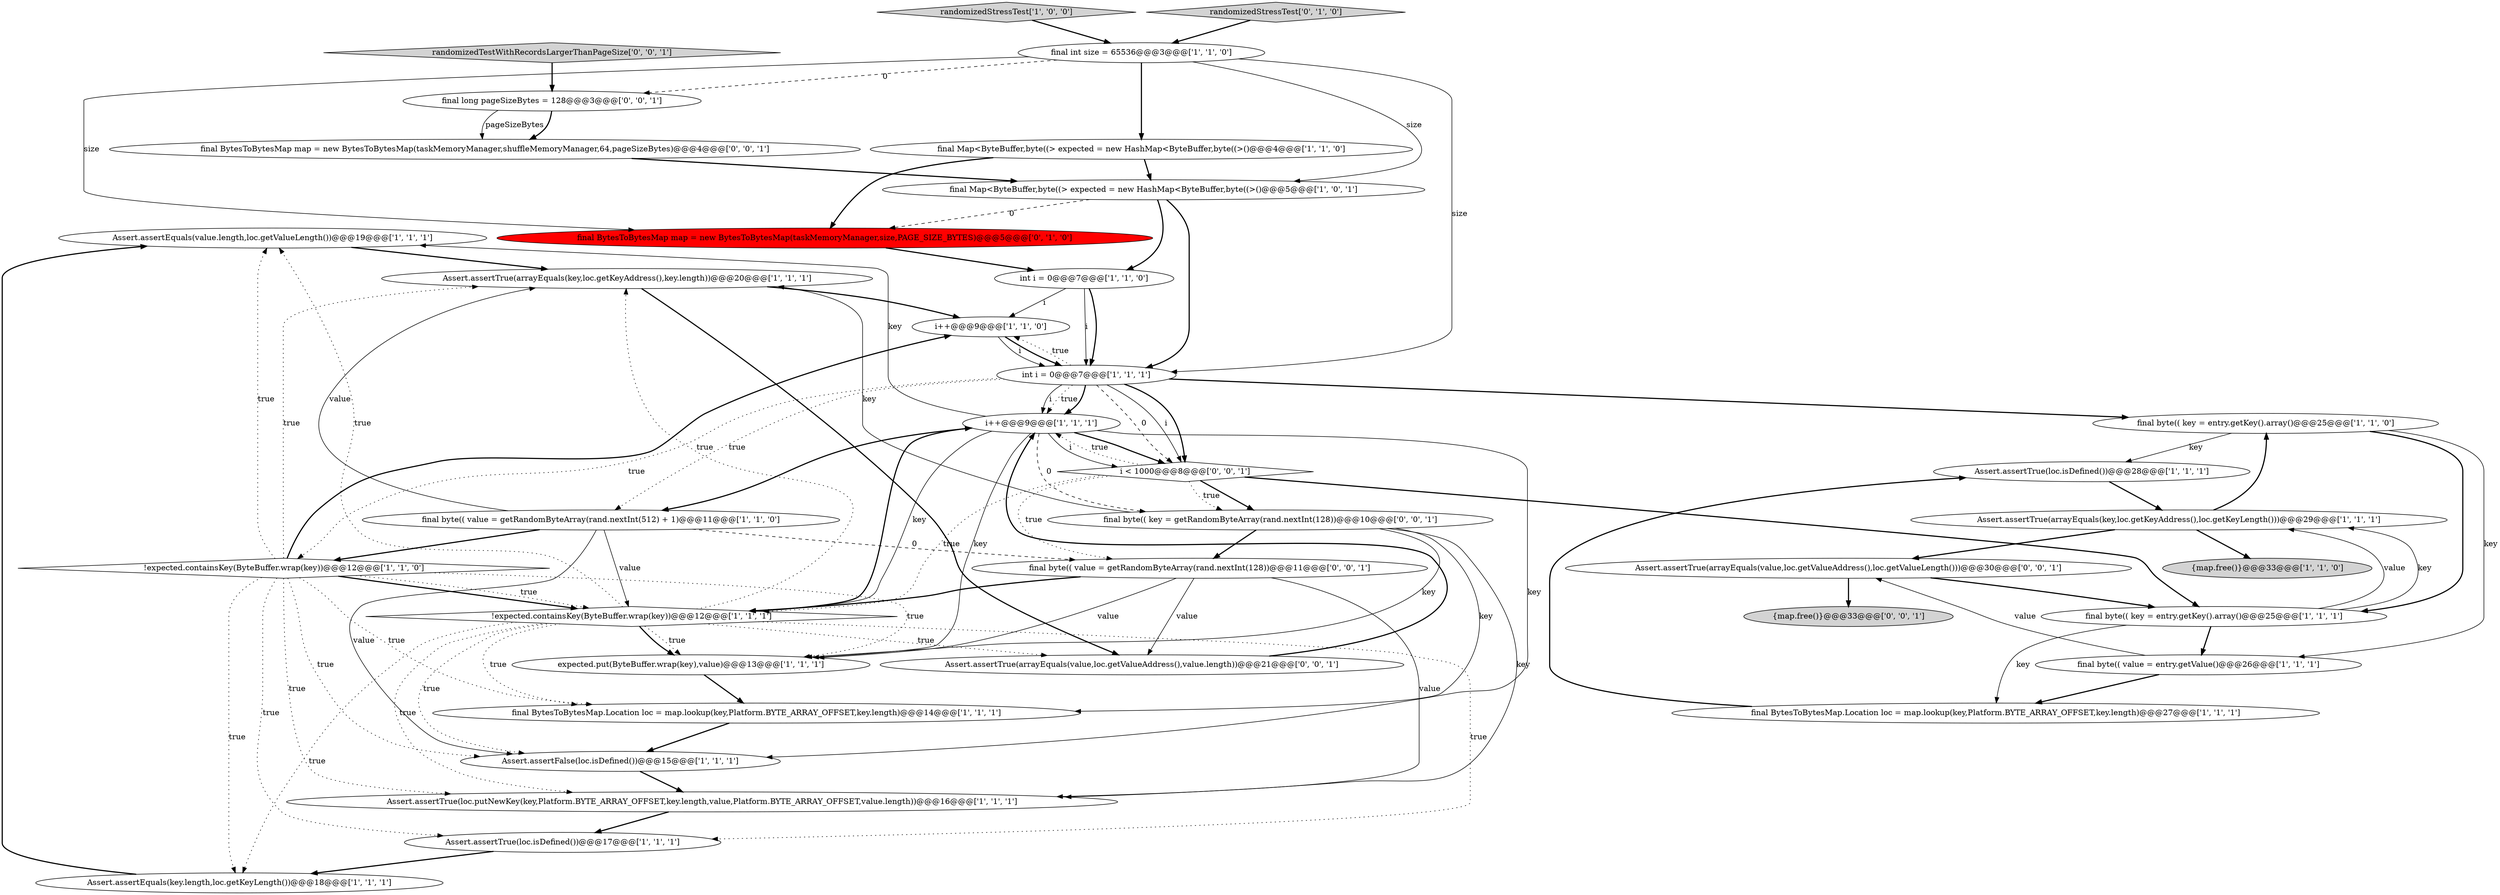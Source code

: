 digraph {
13 [style = filled, label = "Assert.assertEquals(value.length,loc.getValueLength())@@@19@@@['1', '1', '1']", fillcolor = white, shape = ellipse image = "AAA0AAABBB1BBB"];
7 [style = filled, label = "final Map<ByteBuffer,byte((> expected = new HashMap<ByteBuffer,byte((>()@@@4@@@['1', '1', '0']", fillcolor = white, shape = ellipse image = "AAA0AAABBB1BBB"];
10 [style = filled, label = "final int size = 65536@@@3@@@['1', '1', '0']", fillcolor = white, shape = ellipse image = "AAA0AAABBB1BBB"];
28 [style = filled, label = "randomizedTestWithRecordsLargerThanPageSize['0', '0', '1']", fillcolor = lightgray, shape = diamond image = "AAA0AAABBB3BBB"];
30 [style = filled, label = "final long pageSizeBytes = 128@@@3@@@['0', '0', '1']", fillcolor = white, shape = ellipse image = "AAA0AAABBB3BBB"];
19 [style = filled, label = "Assert.assertTrue(loc.isDefined())@@@17@@@['1', '1', '1']", fillcolor = white, shape = ellipse image = "AAA0AAABBB1BBB"];
5 [style = filled, label = "Assert.assertTrue(loc.isDefined())@@@28@@@['1', '1', '1']", fillcolor = white, shape = ellipse image = "AAA0AAABBB1BBB"];
25 [style = filled, label = "Assert.assertTrue(arrayEquals(key,loc.getKeyAddress(),loc.getKeyLength()))@@@29@@@['1', '1', '1']", fillcolor = white, shape = ellipse image = "AAA0AAABBB1BBB"];
26 [style = filled, label = "final BytesToBytesMap map = new BytesToBytesMap(taskMemoryManager,size,PAGE_SIZE_BYTES)@@@5@@@['0', '1', '0']", fillcolor = red, shape = ellipse image = "AAA1AAABBB2BBB"];
3 [style = filled, label = "Assert.assertTrue(arrayEquals(key,loc.getKeyAddress(),key.length))@@@20@@@['1', '1', '1']", fillcolor = white, shape = ellipse image = "AAA0AAABBB1BBB"];
14 [style = filled, label = "final BytesToBytesMap.Location loc = map.lookup(key,Platform.BYTE_ARRAY_OFFSET,key.length)@@@27@@@['1', '1', '1']", fillcolor = white, shape = ellipse image = "AAA0AAABBB1BBB"];
8 [style = filled, label = "randomizedStressTest['1', '0', '0']", fillcolor = lightgray, shape = diamond image = "AAA0AAABBB1BBB"];
9 [style = filled, label = "final byte(( key = entry.getKey().array()@@@25@@@['1', '1', '1']", fillcolor = white, shape = ellipse image = "AAA0AAABBB1BBB"];
21 [style = filled, label = "Assert.assertTrue(loc.putNewKey(key,Platform.BYTE_ARRAY_OFFSET,key.length,value,Platform.BYTE_ARRAY_OFFSET,value.length))@@@16@@@['1', '1', '1']", fillcolor = white, shape = ellipse image = "AAA0AAABBB1BBB"];
1 [style = filled, label = "i++@@@9@@@['1', '1', '0']", fillcolor = white, shape = ellipse image = "AAA0AAABBB1BBB"];
12 [style = filled, label = "final BytesToBytesMap.Location loc = map.lookup(key,Platform.BYTE_ARRAY_OFFSET,key.length)@@@14@@@['1', '1', '1']", fillcolor = white, shape = ellipse image = "AAA0AAABBB1BBB"];
17 [style = filled, label = "final Map<ByteBuffer,byte((> expected = new HashMap<ByteBuffer,byte((>()@@@5@@@['1', '0', '1']", fillcolor = white, shape = ellipse image = "AAA0AAABBB1BBB"];
22 [style = filled, label = "int i = 0@@@7@@@['1', '1', '1']", fillcolor = white, shape = ellipse image = "AAA0AAABBB1BBB"];
4 [style = filled, label = "expected.put(ByteBuffer.wrap(key),value)@@@13@@@['1', '1', '1']", fillcolor = white, shape = ellipse image = "AAA0AAABBB1BBB"];
23 [style = filled, label = "i++@@@9@@@['1', '1', '1']", fillcolor = white, shape = ellipse image = "AAA0AAABBB1BBB"];
18 [style = filled, label = "{map.free()}@@@33@@@['1', '1', '0']", fillcolor = lightgray, shape = ellipse image = "AAA0AAABBB1BBB"];
31 [style = filled, label = "Assert.assertTrue(arrayEquals(value,loc.getValueAddress(),loc.getValueLength()))@@@30@@@['0', '0', '1']", fillcolor = white, shape = ellipse image = "AAA0AAABBB3BBB"];
2 [style = filled, label = "final byte(( value = getRandomByteArray(rand.nextInt(512) + 1)@@@11@@@['1', '1', '0']", fillcolor = white, shape = ellipse image = "AAA0AAABBB1BBB"];
29 [style = filled, label = "{map.free()}@@@33@@@['0', '0', '1']", fillcolor = lightgray, shape = ellipse image = "AAA0AAABBB3BBB"];
35 [style = filled, label = "final byte(( key = getRandomByteArray(rand.nextInt(128))@@@10@@@['0', '0', '1']", fillcolor = white, shape = ellipse image = "AAA0AAABBB3BBB"];
32 [style = filled, label = "final byte(( value = getRandomByteArray(rand.nextInt(128))@@@11@@@['0', '0', '1']", fillcolor = white, shape = ellipse image = "AAA0AAABBB3BBB"];
11 [style = filled, label = "Assert.assertEquals(key.length,loc.getKeyLength())@@@18@@@['1', '1', '1']", fillcolor = white, shape = ellipse image = "AAA0AAABBB1BBB"];
15 [style = filled, label = "!expected.containsKey(ByteBuffer.wrap(key))@@@12@@@['1', '1', '0']", fillcolor = white, shape = diamond image = "AAA0AAABBB1BBB"];
0 [style = filled, label = "final byte(( value = entry.getValue()@@@26@@@['1', '1', '1']", fillcolor = white, shape = ellipse image = "AAA0AAABBB1BBB"];
24 [style = filled, label = "Assert.assertFalse(loc.isDefined())@@@15@@@['1', '1', '1']", fillcolor = white, shape = ellipse image = "AAA0AAABBB1BBB"];
36 [style = filled, label = "i < 1000@@@8@@@['0', '0', '1']", fillcolor = white, shape = diamond image = "AAA0AAABBB3BBB"];
34 [style = filled, label = "Assert.assertTrue(arrayEquals(value,loc.getValueAddress(),value.length))@@@21@@@['0', '0', '1']", fillcolor = white, shape = ellipse image = "AAA0AAABBB3BBB"];
16 [style = filled, label = "int i = 0@@@7@@@['1', '1', '0']", fillcolor = white, shape = ellipse image = "AAA0AAABBB1BBB"];
27 [style = filled, label = "randomizedStressTest['0', '1', '0']", fillcolor = lightgray, shape = diamond image = "AAA0AAABBB2BBB"];
6 [style = filled, label = "!expected.containsKey(ByteBuffer.wrap(key))@@@12@@@['1', '1', '1']", fillcolor = white, shape = diamond image = "AAA0AAABBB1BBB"];
33 [style = filled, label = "final BytesToBytesMap map = new BytesToBytesMap(taskMemoryManager,shuffleMemoryManager,64,pageSizeBytes)@@@4@@@['0', '0', '1']", fillcolor = white, shape = ellipse image = "AAA0AAABBB3BBB"];
20 [style = filled, label = "final byte(( key = entry.getKey().array()@@@25@@@['1', '1', '0']", fillcolor = white, shape = ellipse image = "AAA0AAABBB1BBB"];
36->6 [style = dotted, label="true"];
22->36 [style = dashed, label="0"];
8->10 [style = bold, label=""];
35->3 [style = solid, label="key"];
9->14 [style = solid, label="key"];
20->9 [style = bold, label=""];
31->9 [style = bold, label=""];
2->32 [style = dashed, label="0"];
19->11 [style = bold, label=""];
20->5 [style = solid, label="key"];
22->36 [style = solid, label="i"];
15->21 [style = dotted, label="true"];
6->19 [style = dotted, label="true"];
32->6 [style = bold, label=""];
25->31 [style = bold, label=""];
7->26 [style = bold, label=""];
3->34 [style = bold, label=""];
0->14 [style = bold, label=""];
32->21 [style = solid, label="value"];
24->21 [style = bold, label=""];
0->31 [style = solid, label="value"];
11->13 [style = bold, label=""];
2->15 [style = bold, label=""];
23->36 [style = bold, label=""];
6->11 [style = dotted, label="true"];
6->3 [style = dotted, label="true"];
17->16 [style = bold, label=""];
36->9 [style = bold, label=""];
22->23 [style = dotted, label="true"];
21->19 [style = bold, label=""];
28->30 [style = bold, label=""];
1->22 [style = solid, label="i"];
15->24 [style = dotted, label="true"];
6->13 [style = dotted, label="true"];
23->13 [style = solid, label="key"];
23->35 [style = dashed, label="0"];
31->29 [style = bold, label=""];
22->23 [style = bold, label=""];
10->7 [style = bold, label=""];
5->25 [style = bold, label=""];
15->13 [style = dotted, label="true"];
15->3 [style = dotted, label="true"];
26->16 [style = bold, label=""];
6->4 [style = bold, label=""];
35->4 [style = solid, label="key"];
22->20 [style = bold, label=""];
16->1 [style = solid, label="i"];
15->12 [style = dotted, label="true"];
20->0 [style = solid, label="key"];
6->12 [style = dotted, label="true"];
36->35 [style = bold, label=""];
9->25 [style = solid, label="key"];
30->33 [style = solid, label="pageSizeBytes"];
6->24 [style = dotted, label="true"];
7->17 [style = bold, label=""];
30->33 [style = bold, label=""];
3->1 [style = bold, label=""];
2->24 [style = solid, label="value"];
6->23 [style = bold, label=""];
10->17 [style = solid, label="size"];
23->6 [style = solid, label="key"];
25->18 [style = bold, label=""];
10->26 [style = solid, label="size"];
35->32 [style = bold, label=""];
36->32 [style = dotted, label="true"];
12->24 [style = bold, label=""];
22->23 [style = solid, label="i"];
35->12 [style = solid, label="key"];
25->20 [style = bold, label=""];
22->1 [style = dotted, label="true"];
10->30 [style = dashed, label="0"];
23->4 [style = solid, label="key"];
27->10 [style = bold, label=""];
15->11 [style = dotted, label="true"];
4->12 [style = bold, label=""];
34->23 [style = bold, label=""];
23->2 [style = bold, label=""];
6->21 [style = dotted, label="true"];
36->23 [style = dotted, label="true"];
22->15 [style = dotted, label="true"];
35->21 [style = solid, label="key"];
33->17 [style = bold, label=""];
14->5 [style = bold, label=""];
15->1 [style = bold, label=""];
23->24 [style = solid, label="key"];
2->6 [style = solid, label="value"];
32->34 [style = solid, label="value"];
9->0 [style = bold, label=""];
2->3 [style = solid, label="value"];
16->22 [style = solid, label="i"];
15->6 [style = bold, label=""];
9->25 [style = solid, label="value"];
16->22 [style = bold, label=""];
17->22 [style = bold, label=""];
15->4 [style = dotted, label="true"];
32->4 [style = solid, label="value"];
22->2 [style = dotted, label="true"];
1->22 [style = bold, label=""];
10->22 [style = solid, label="size"];
13->3 [style = bold, label=""];
6->4 [style = dotted, label="true"];
15->19 [style = dotted, label="true"];
15->6 [style = dotted, label="true"];
22->36 [style = bold, label=""];
6->34 [style = dotted, label="true"];
17->26 [style = dashed, label="0"];
36->35 [style = dotted, label="true"];
23->36 [style = solid, label="i"];
}
